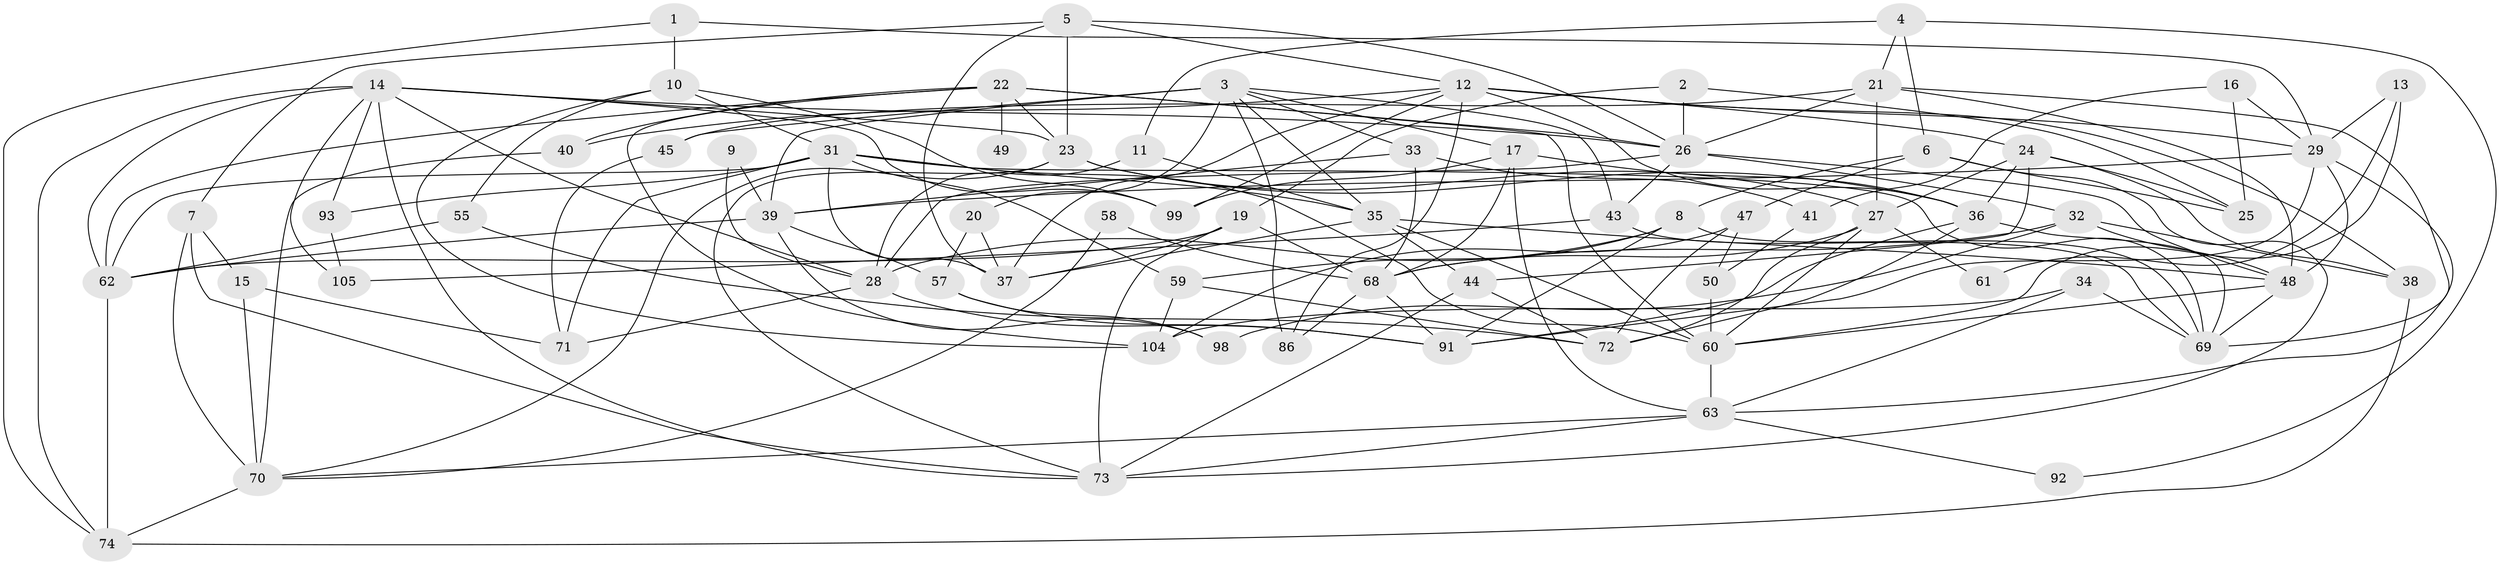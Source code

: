 // original degree distribution, {3: 0.3148148148148148, 5: 0.16666666666666666, 4: 0.2962962962962963, 2: 0.08333333333333333, 6: 0.1111111111111111, 7: 0.018518518518518517, 8: 0.009259259259259259}
// Generated by graph-tools (version 1.1) at 2025/42/03/06/25 10:42:01]
// undirected, 69 vertices, 171 edges
graph export_dot {
graph [start="1"]
  node [color=gray90,style=filled];
  1;
  2;
  3 [super="+65"];
  4;
  5 [super="+66"];
  6 [super="+90"];
  7 [super="+30"];
  8 [super="+18"];
  9;
  10 [super="+67"];
  11;
  12 [super="+108"];
  13;
  14 [super="+46"];
  15;
  16;
  17 [super="+103"];
  19 [super="+83"];
  20 [super="+64"];
  21 [super="+51"];
  22 [super="+89"];
  23 [super="+106"];
  24 [super="+56"];
  25;
  26 [super="+80"];
  27 [super="+97"];
  28 [super="+87"];
  29 [super="+42"];
  31 [super="+77"];
  32 [super="+85"];
  33;
  34;
  35 [super="+75"];
  36 [super="+54"];
  37 [super="+94"];
  38 [super="+82"];
  39 [super="+107"];
  40;
  41;
  43 [super="+84"];
  44 [super="+53"];
  45;
  47;
  48 [super="+52"];
  49;
  50;
  55;
  57;
  58;
  59;
  60 [super="+100"];
  61;
  62 [super="+78"];
  63 [super="+76"];
  68 [super="+95"];
  69 [super="+88"];
  70 [super="+96"];
  71 [super="+102"];
  72 [super="+81"];
  73 [super="+79"];
  74 [super="+101"];
  86;
  91;
  92;
  93;
  98;
  99;
  104;
  105;
  1 -- 10;
  1 -- 29;
  1 -- 74;
  2 -- 25;
  2 -- 19;
  2 -- 26;
  3 -- 35;
  3 -- 45;
  3 -- 86 [weight=2];
  3 -- 17;
  3 -- 33;
  3 -- 43;
  3 -- 39;
  3 -- 20;
  4 -- 11;
  4 -- 21;
  4 -- 92;
  4 -- 6;
  5 -- 37 [weight=2];
  5 -- 7;
  5 -- 12;
  5 -- 26;
  5 -- 23 [weight=2];
  6 -- 25;
  6 -- 47;
  6 -- 8;
  6 -- 73;
  7 -- 70 [weight=2];
  7 -- 73;
  7 -- 15;
  8 -- 28;
  8 -- 69;
  8 -- 91;
  8 -- 59;
  9 -- 28;
  9 -- 39;
  10 -- 104;
  10 -- 99;
  10 -- 55;
  10 -- 31;
  11 -- 35;
  11 -- 28;
  12 -- 29;
  12 -- 99;
  12 -- 24;
  12 -- 36;
  12 -- 37;
  12 -- 38;
  12 -- 86;
  12 -- 40;
  13 -- 29;
  13 -- 61;
  13 -- 60;
  14 -- 99;
  14 -- 28;
  14 -- 74;
  14 -- 105;
  14 -- 26;
  14 -- 93;
  14 -- 62;
  14 -- 73;
  14 -- 23;
  15 -- 70;
  15 -- 71;
  16 -- 29;
  16 -- 41;
  16 -- 25;
  17 -- 68;
  17 -- 99;
  17 -- 36;
  17 -- 63;
  19 -- 37;
  19 -- 68;
  19 -- 62;
  19 -- 73;
  20 -- 57;
  20 -- 37;
  21 -- 45;
  21 -- 48;
  21 -- 69;
  21 -- 26;
  21 -- 27;
  22 -- 104;
  22 -- 23;
  22 -- 40;
  22 -- 49 [weight=2];
  22 -- 60;
  22 -- 62;
  22 -- 26;
  23 -- 73;
  23 -- 36;
  23 -- 27;
  23 -- 70;
  24 -- 38;
  24 -- 25;
  24 -- 27;
  24 -- 36;
  24 -- 44;
  26 -- 43;
  26 -- 32;
  26 -- 48;
  26 -- 28;
  27 -- 61;
  27 -- 68;
  27 -- 72;
  27 -- 60;
  28 -- 91;
  28 -- 71;
  29 -- 91;
  29 -- 39;
  29 -- 48;
  29 -- 63;
  31 -- 59;
  31 -- 37;
  31 -- 60;
  31 -- 35;
  31 -- 69;
  31 -- 71;
  31 -- 93;
  31 -- 62;
  32 -- 48;
  32 -- 38;
  32 -- 68;
  32 -- 98;
  33 -- 39;
  33 -- 41;
  33 -- 68;
  34 -- 104;
  34 -- 69;
  34 -- 63;
  35 -- 48;
  35 -- 37;
  35 -- 44;
  35 -- 60;
  36 -- 91;
  36 -- 72;
  36 -- 69;
  38 -- 74;
  39 -- 98;
  39 -- 57;
  39 -- 62;
  40 -- 70;
  41 -- 50;
  43 -- 105;
  43 -- 69;
  44 -- 73;
  44 -- 72;
  45 -- 71;
  47 -- 50;
  47 -- 104;
  47 -- 72;
  48 -- 60;
  48 -- 69;
  50 -- 60;
  55 -- 72;
  55 -- 62;
  57 -- 91;
  57 -- 98;
  58 -- 68;
  58 -- 70;
  59 -- 104;
  59 -- 72;
  60 -- 63;
  62 -- 74;
  63 -- 70;
  63 -- 73;
  63 -- 92;
  68 -- 86;
  68 -- 91;
  70 -- 74;
  93 -- 105;
}
